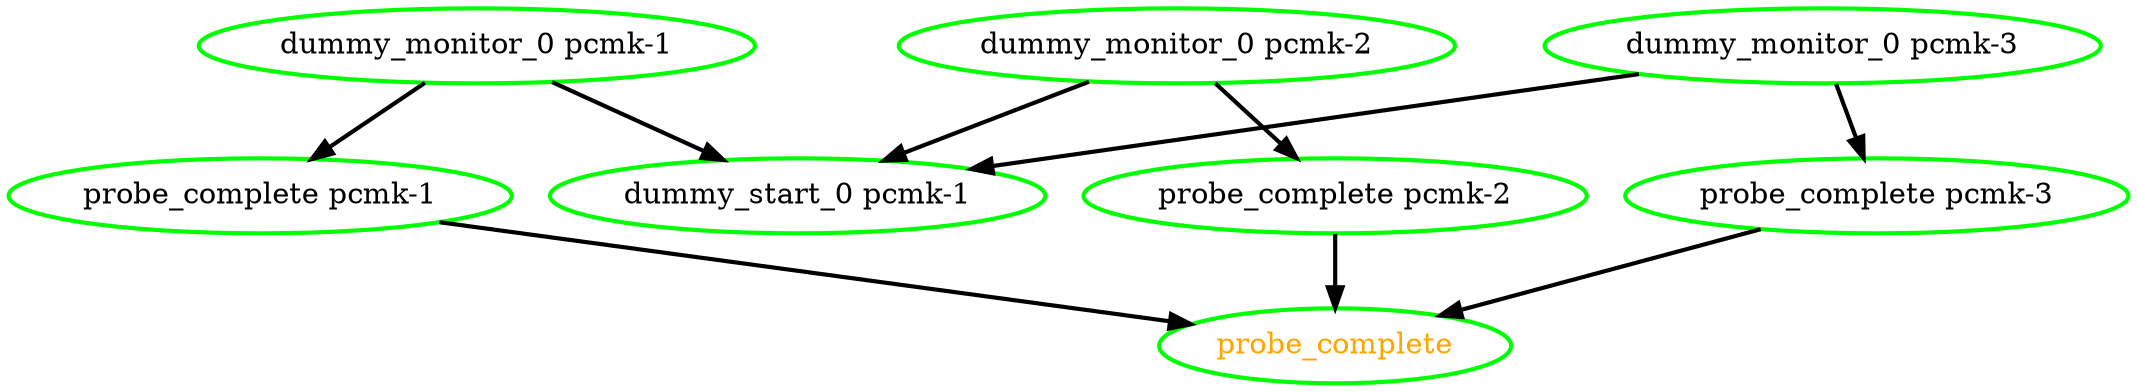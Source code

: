 digraph "g" {
"dummy_monitor_0 pcmk-1" -> "dummy_start_0 pcmk-1" [ style = bold]
"dummy_monitor_0 pcmk-1" -> "probe_complete pcmk-1" [ style = bold]
"dummy_monitor_0 pcmk-1" [ style=bold color="green" fontcolor="black"]
"dummy_monitor_0 pcmk-2" -> "dummy_start_0 pcmk-1" [ style = bold]
"dummy_monitor_0 pcmk-2" -> "probe_complete pcmk-2" [ style = bold]
"dummy_monitor_0 pcmk-2" [ style=bold color="green" fontcolor="black"]
"dummy_monitor_0 pcmk-3" -> "dummy_start_0 pcmk-1" [ style = bold]
"dummy_monitor_0 pcmk-3" -> "probe_complete pcmk-3" [ style = bold]
"dummy_monitor_0 pcmk-3" [ style=bold color="green" fontcolor="black"]
"dummy_start_0 pcmk-1" [ style=bold color="green" fontcolor="black"]
"probe_complete pcmk-1" -> "probe_complete" [ style = bold]
"probe_complete pcmk-1" [ style=bold color="green" fontcolor="black"]
"probe_complete pcmk-2" -> "probe_complete" [ style = bold]
"probe_complete pcmk-2" [ style=bold color="green" fontcolor="black"]
"probe_complete pcmk-3" -> "probe_complete" [ style = bold]
"probe_complete pcmk-3" [ style=bold color="green" fontcolor="black"]
"probe_complete" [ style=bold color="green" fontcolor="orange"]
}
